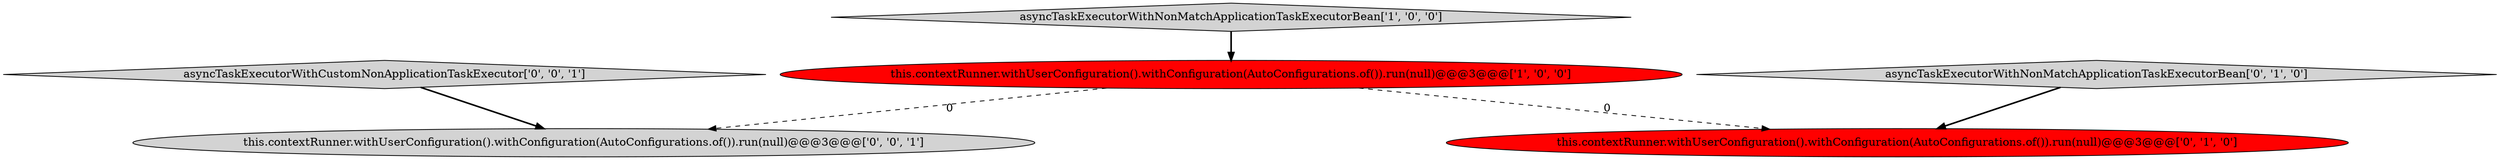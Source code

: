 digraph {
1 [style = filled, label = "this.contextRunner.withUserConfiguration().withConfiguration(AutoConfigurations.of()).run(null)@@@3@@@['1', '0', '0']", fillcolor = red, shape = ellipse image = "AAA1AAABBB1BBB"];
4 [style = filled, label = "asyncTaskExecutorWithCustomNonApplicationTaskExecutor['0', '0', '1']", fillcolor = lightgray, shape = diamond image = "AAA0AAABBB3BBB"];
5 [style = filled, label = "this.contextRunner.withUserConfiguration().withConfiguration(AutoConfigurations.of()).run(null)@@@3@@@['0', '0', '1']", fillcolor = lightgray, shape = ellipse image = "AAA0AAABBB3BBB"];
0 [style = filled, label = "asyncTaskExecutorWithNonMatchApplicationTaskExecutorBean['1', '0', '0']", fillcolor = lightgray, shape = diamond image = "AAA0AAABBB1BBB"];
2 [style = filled, label = "this.contextRunner.withUserConfiguration().withConfiguration(AutoConfigurations.of()).run(null)@@@3@@@['0', '1', '0']", fillcolor = red, shape = ellipse image = "AAA1AAABBB2BBB"];
3 [style = filled, label = "asyncTaskExecutorWithNonMatchApplicationTaskExecutorBean['0', '1', '0']", fillcolor = lightgray, shape = diamond image = "AAA0AAABBB2BBB"];
1->2 [style = dashed, label="0"];
1->5 [style = dashed, label="0"];
3->2 [style = bold, label=""];
4->5 [style = bold, label=""];
0->1 [style = bold, label=""];
}
